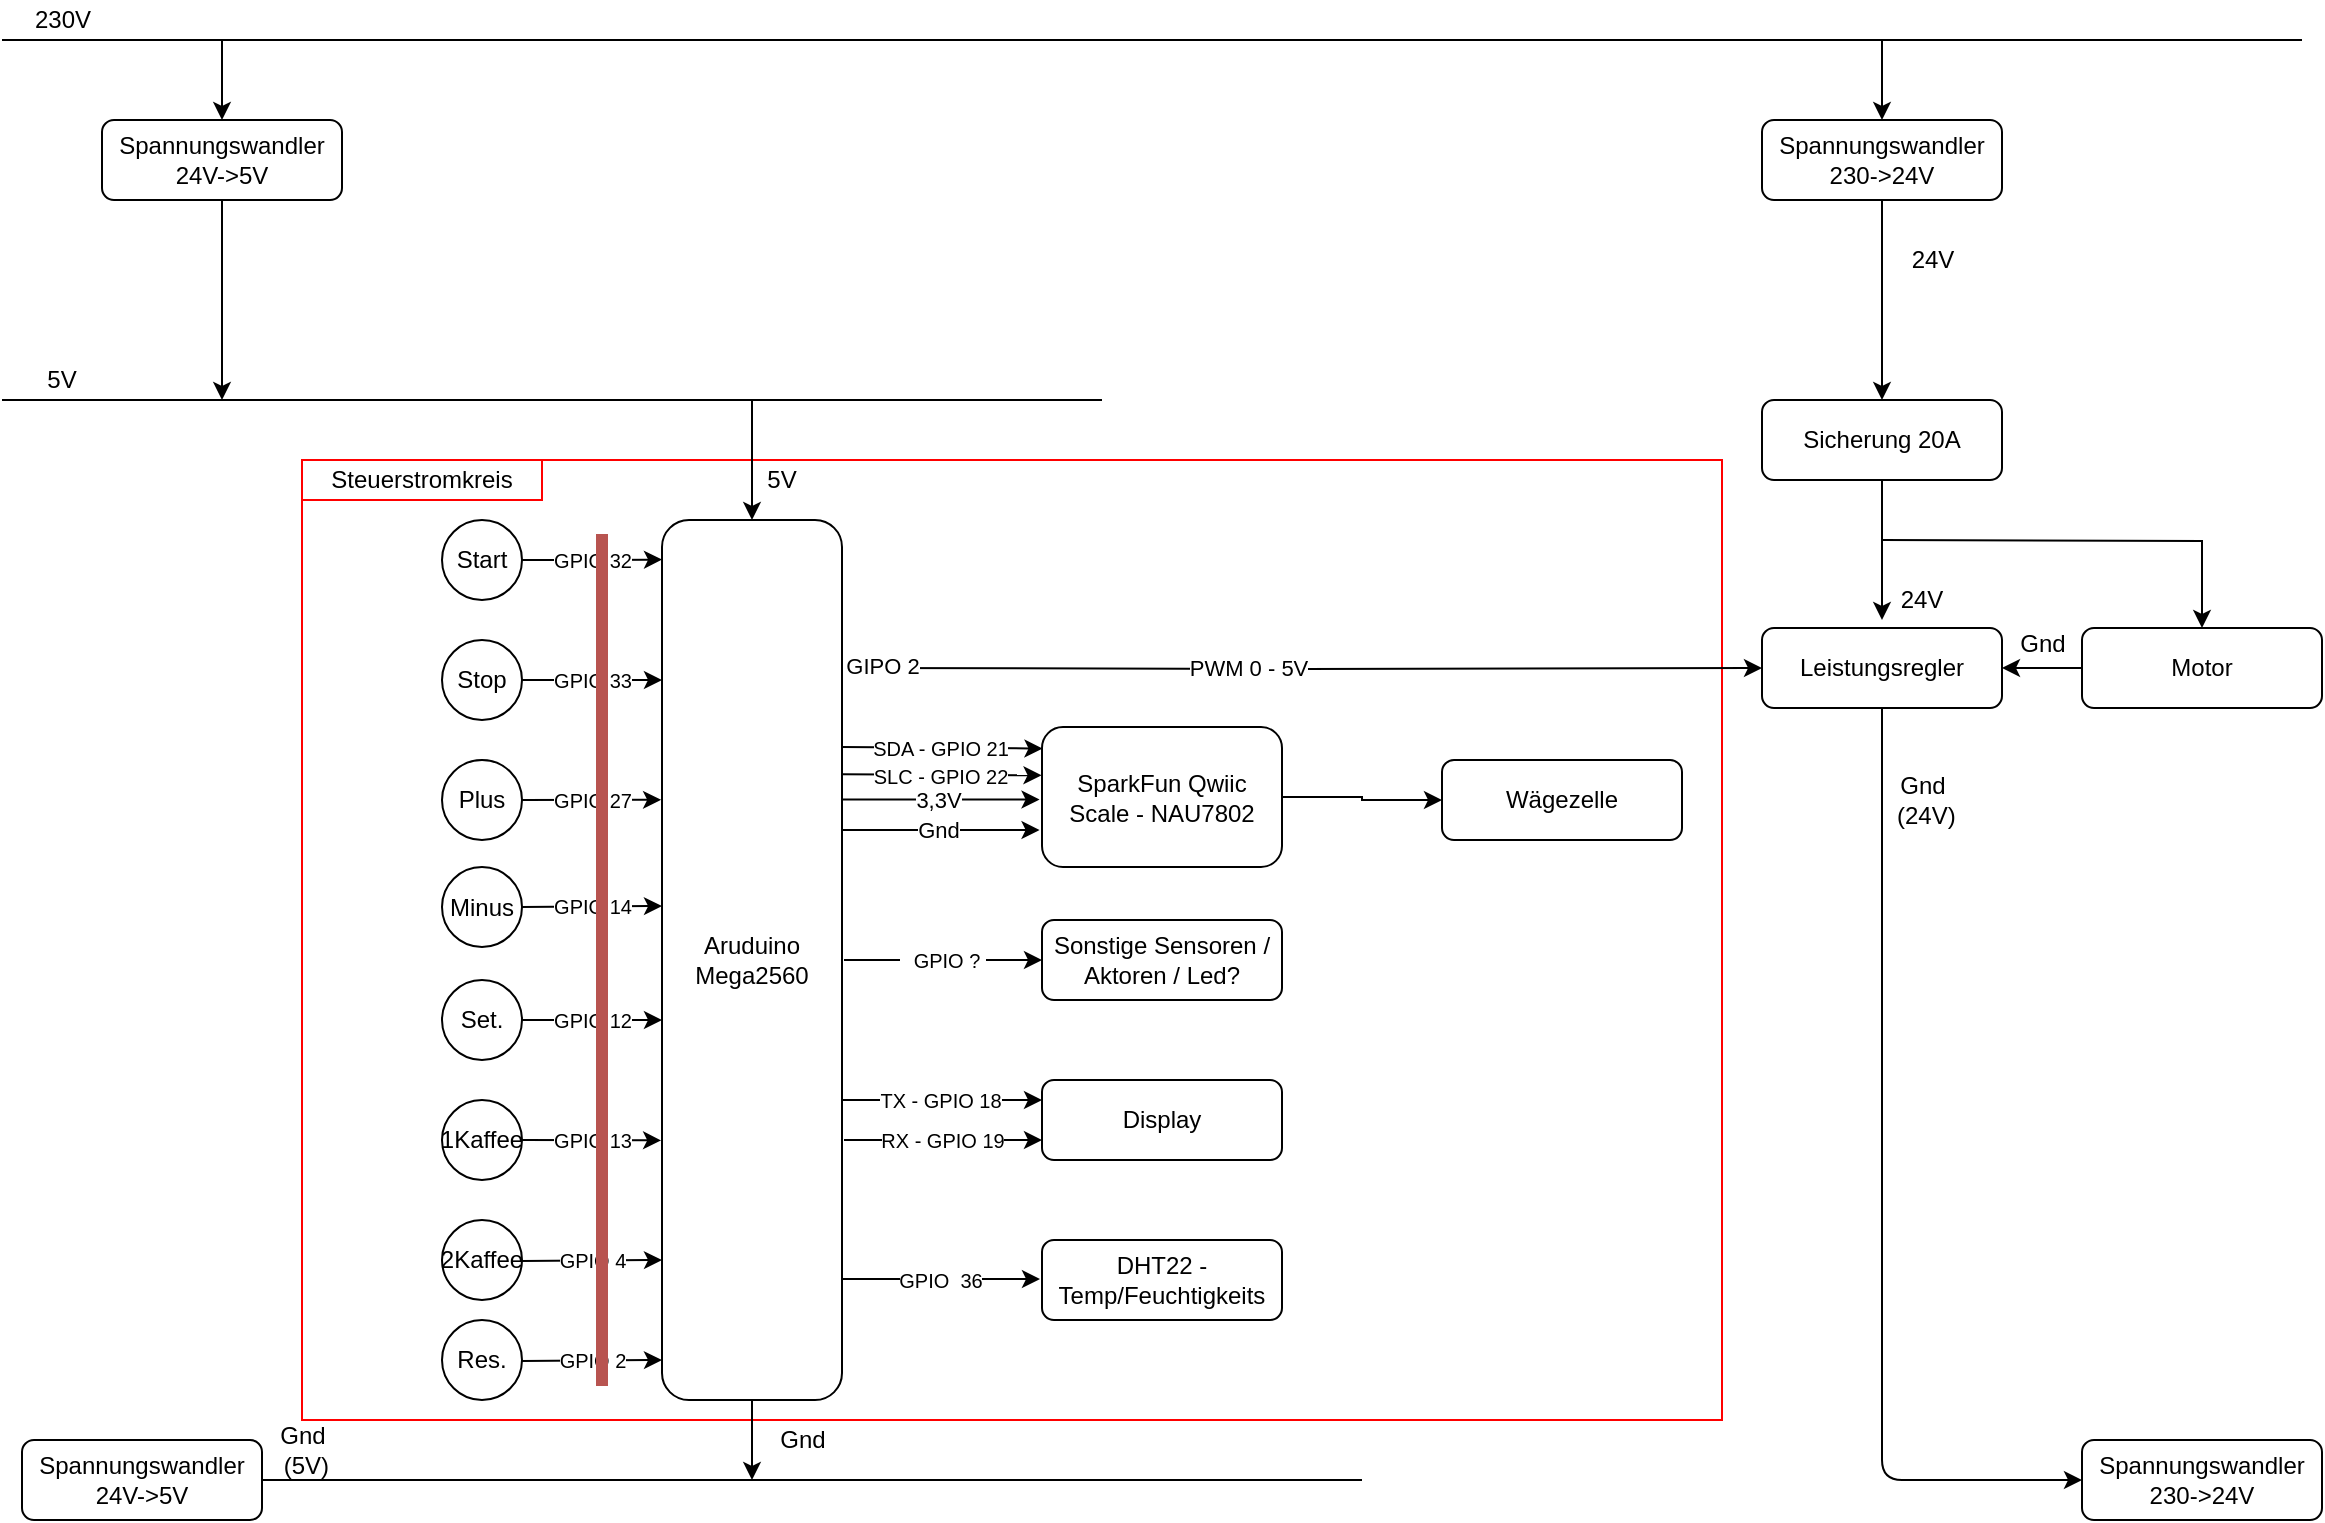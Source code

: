 <mxfile version="14.4.3" type="device"><diagram id="hQ7Wndly27tM4b3gdAib" name="Page-1"><mxGraphModel dx="1837" dy="1050" grid="1" gridSize="10" guides="1" tooltips="1" connect="1" arrows="1" fold="1" page="1" pageScale="1" pageWidth="1169" pageHeight="827" math="0" shadow="0"><root><mxCell id="0"/><mxCell id="1" parent="0"/><mxCell id="2xJvPCaY_P-yCxz1mH0P-8" value="" style="rounded=0;whiteSpace=wrap;html=1;fillColor=none;strokeColor=#FF0000;" parent="1" vertex="1"><mxGeometry x="150" y="250" width="710" height="480" as="geometry"/></mxCell><mxCell id="Ame9IK2Hb5eWxE54qweY-11" value="&lt;font style=&quot;font-size: 10px&quot;&gt;&lt;span class=&quot;rnthl rntclgreen&quot;&gt;GPIO 32&lt;br&gt;&lt;/span&gt;&lt;/font&gt;" style="edgeStyle=orthogonalEdgeStyle;rounded=0;orthogonalLoop=1;jettySize=auto;html=1;entryX=0;entryY=0.045;entryDx=0;entryDy=0;entryPerimeter=0;" parent="1" source="Ame9IK2Hb5eWxE54qweY-2" target="Ame9IK2Hb5eWxE54qweY-10" edge="1"><mxGeometry relative="1" as="geometry"/></mxCell><mxCell id="Ame9IK2Hb5eWxE54qweY-2" value="Start" style="ellipse;whiteSpace=wrap;html=1;aspect=fixed;" parent="1" vertex="1"><mxGeometry x="220" y="280" width="40" height="40" as="geometry"/></mxCell><mxCell id="Ame9IK2Hb5eWxE54qweY-3" value="Stop" style="ellipse;whiteSpace=wrap;html=1;aspect=fixed;" parent="1" vertex="1"><mxGeometry x="220" y="340" width="40" height="40" as="geometry"/></mxCell><mxCell id="Ame9IK2Hb5eWxE54qweY-4" value="Plus" style="ellipse;whiteSpace=wrap;html=1;aspect=fixed;" parent="1" vertex="1"><mxGeometry x="220" y="400" width="40" height="40" as="geometry"/></mxCell><mxCell id="Ame9IK2Hb5eWxE54qweY-5" value="Minus" style="ellipse;whiteSpace=wrap;html=1;aspect=fixed;" parent="1" vertex="1"><mxGeometry x="220" y="453.5" width="40" height="40" as="geometry"/></mxCell><mxCell id="Ame9IK2Hb5eWxE54qweY-6" value="1Kaffee" style="ellipse;whiteSpace=wrap;html=1;aspect=fixed;direction=south;" parent="1" vertex="1"><mxGeometry x="220" y="570" width="40" height="40" as="geometry"/></mxCell><mxCell id="Ame9IK2Hb5eWxE54qweY-7" value="Set." style="ellipse;whiteSpace=wrap;html=1;aspect=fixed;direction=south;" parent="1" vertex="1"><mxGeometry x="220" y="510" width="40" height="40" as="geometry"/></mxCell><mxCell id="Ame9IK2Hb5eWxE54qweY-10" value="Aruduino Mega2560" style="rounded=1;whiteSpace=wrap;html=1;" parent="1" vertex="1"><mxGeometry x="330" y="280" width="90" height="440" as="geometry"/></mxCell><mxCell id="Ame9IK2Hb5eWxE54qweY-12" value="&lt;font style=&quot;font-size: 10px&quot;&gt;&lt;span class=&quot;rnthl rntclgreen&quot;&gt;GPIO 33&lt;br&gt;&lt;/span&gt;&lt;/font&gt;" style="endArrow=classic;html=1;exitX=1;exitY=0.5;exitDx=0;exitDy=0;" parent="1" source="Ame9IK2Hb5eWxE54qweY-3" edge="1"><mxGeometry width="50" height="50" relative="1" as="geometry"><mxPoint x="310" y="420" as="sourcePoint"/><mxPoint x="330" y="360" as="targetPoint"/></mxGeometry></mxCell><mxCell id="Ame9IK2Hb5eWxE54qweY-14" value="&lt;font style=&quot;font-size: 10px&quot;&gt;&lt;span class=&quot;rnthl rntclgreen&quot;&gt;GPIO 27&lt;br&gt;&lt;/span&gt;&lt;/font&gt;" style="endArrow=classic;html=1;exitX=1;exitY=0.5;exitDx=0;exitDy=0;entryX=-0.005;entryY=0.318;entryDx=0;entryDy=0;entryPerimeter=0;" parent="1" source="Ame9IK2Hb5eWxE54qweY-4" target="Ame9IK2Hb5eWxE54qweY-10" edge="1"><mxGeometry width="50" height="50" relative="1" as="geometry"><mxPoint x="260" y="360" as="sourcePoint"/><mxPoint x="340" y="419" as="targetPoint"/></mxGeometry></mxCell><mxCell id="Ame9IK2Hb5eWxE54qweY-15" value="&lt;font style=&quot;font-size: 10px&quot;&gt;&lt;span class=&quot;rnthl rntclgreen&quot;&gt;GPIO 14&lt;br&gt;&lt;/span&gt;&lt;/font&gt;" style="endArrow=classic;html=1;exitX=1;exitY=0.5;exitDx=0;exitDy=0;" parent="1" source="Ame9IK2Hb5eWxE54qweY-5" edge="1"><mxGeometry width="50" height="50" relative="1" as="geometry"><mxPoint x="260" y="420" as="sourcePoint"/><mxPoint x="330" y="473" as="targetPoint"/></mxGeometry></mxCell><mxCell id="Ame9IK2Hb5eWxE54qweY-16" value="&lt;font style=&quot;font-size: 10px&quot;&gt;&lt;span class=&quot;rnthl rntclgreen&quot;&gt;GPIO 12&lt;br&gt;&lt;/span&gt;&lt;/font&gt;" style="endArrow=classic;html=1;exitX=0.5;exitY=0;exitDx=0;exitDy=0;" parent="1" source="Ame9IK2Hb5eWxE54qweY-7" edge="1"><mxGeometry width="50" height="50" relative="1" as="geometry"><mxPoint x="260" y="473.5" as="sourcePoint"/><mxPoint x="330" y="530" as="targetPoint"/></mxGeometry></mxCell><mxCell id="Ame9IK2Hb5eWxE54qweY-17" value="&lt;font style=&quot;font-size: 10px&quot;&gt;GPIO 13&lt;br&gt;&lt;/font&gt;" style="endArrow=classic;html=1;exitX=0.5;exitY=0;exitDx=0;exitDy=0;entryX=-0.005;entryY=0.705;entryDx=0;entryDy=0;entryPerimeter=0;" parent="1" source="Ame9IK2Hb5eWxE54qweY-6" target="Ame9IK2Hb5eWxE54qweY-10" edge="1"><mxGeometry width="50" height="50" relative="1" as="geometry"><mxPoint x="260" y="530" as="sourcePoint"/><mxPoint x="340" y="589" as="targetPoint"/></mxGeometry></mxCell><mxCell id="Ame9IK2Hb5eWxE54qweY-33" value="" style="edgeStyle=orthogonalEdgeStyle;rounded=0;orthogonalLoop=1;jettySize=auto;html=1;entryX=0;entryY=0.5;entryDx=0;entryDy=0;" parent="1" target="Ame9IK2Hb5eWxE54qweY-32" edge="1"><mxGeometry relative="1" as="geometry"><mxPoint x="422" y="354" as="sourcePoint"/><Array as="points"/></mxGeometry></mxCell><mxCell id="JVyvbdn1gyu4MgBbBytC-4" value="PWM 0 - 5V" style="edgeLabel;html=1;align=center;verticalAlign=middle;resizable=0;points=[];" parent="Ame9IK2Hb5eWxE54qweY-33" vertex="1" connectable="0"><mxGeometry x="-0.125" y="1" relative="1" as="geometry"><mxPoint as="offset"/></mxGeometry></mxCell><mxCell id="O63r6q2yN-uTtLAKo8EM-1" value="GIPO 2" style="edgeLabel;html=1;align=center;verticalAlign=middle;resizable=0;points=[];" vertex="1" connectable="0" parent="Ame9IK2Hb5eWxE54qweY-33"><mxGeometry x="-0.924" y="1" relative="1" as="geometry"><mxPoint as="offset"/></mxGeometry></mxCell><mxCell id="Ame9IK2Hb5eWxE54qweY-35" value="" style="edgeStyle=orthogonalEdgeStyle;rounded=0;orthogonalLoop=1;jettySize=auto;html=1;" parent="1" source="Ame9IK2Hb5eWxE54qweY-20" target="Ame9IK2Hb5eWxE54qweY-23" edge="1"><mxGeometry relative="1" as="geometry"/></mxCell><mxCell id="Ame9IK2Hb5eWxE54qweY-20" value="SparkFun Qwiic Scale - NAU7802" style="rounded=1;whiteSpace=wrap;html=1;" parent="1" vertex="1"><mxGeometry x="520" y="383.5" width="120" height="70" as="geometry"/></mxCell><mxCell id="Ame9IK2Hb5eWxE54qweY-22" value="Motor" style="rounded=1;whiteSpace=wrap;html=1;" parent="1" vertex="1"><mxGeometry x="1040" y="334" width="120" height="40" as="geometry"/></mxCell><mxCell id="Ame9IK2Hb5eWxE54qweY-23" value="Wägezelle" style="rounded=1;whiteSpace=wrap;html=1;" parent="1" vertex="1"><mxGeometry x="720" y="400" width="120" height="40" as="geometry"/></mxCell><mxCell id="Ame9IK2Hb5eWxE54qweY-24" value="Sonstige Sensoren / Aktoren / Led?" style="rounded=1;whiteSpace=wrap;html=1;" parent="1" vertex="1"><mxGeometry x="520" y="480" width="120" height="40" as="geometry"/></mxCell><mxCell id="Ame9IK2Hb5eWxE54qweY-25" value="" style="endArrow=classic;html=1;exitX=0.997;exitY=0.258;exitDx=0;exitDy=0;exitPerimeter=0;entryX=0.002;entryY=0.154;entryDx=0;entryDy=0;entryPerimeter=0;" parent="1" source="Ame9IK2Hb5eWxE54qweY-10" target="Ame9IK2Hb5eWxE54qweY-20" edge="1"><mxGeometry width="50" height="50" relative="1" as="geometry"><mxPoint x="460" y="440" as="sourcePoint"/><mxPoint x="510" y="390" as="targetPoint"/></mxGeometry></mxCell><mxCell id="Ame9IK2Hb5eWxE54qweY-26" value="&lt;font style=&quot;font-size: 10px&quot;&gt;SDA - &lt;span class=&quot;rnthl rntclblue&quot;&gt;GPIO 21&lt;/span&gt;&lt;/font&gt;" style="edgeLabel;html=1;align=center;verticalAlign=middle;resizable=0;points=[];" parent="Ame9IK2Hb5eWxE54qweY-25" vertex="1" connectable="0"><mxGeometry x="-0.177" relative="1" as="geometry"><mxPoint x="7.12" as="offset"/></mxGeometry></mxCell><mxCell id="Ame9IK2Hb5eWxE54qweY-32" value="Leistungsregler" style="rounded=1;whiteSpace=wrap;html=1;" parent="1" vertex="1"><mxGeometry x="880" y="334" width="120" height="40" as="geometry"/></mxCell><mxCell id="Ame9IK2Hb5eWxE54qweY-36" value="" style="endArrow=classic;html=1;entryX=0;entryY=0.5;entryDx=0;entryDy=0;" parent="1" target="Ame9IK2Hb5eWxE54qweY-24" edge="1"><mxGeometry width="50" height="50" relative="1" as="geometry"><mxPoint x="421" y="500" as="sourcePoint"/><mxPoint x="520" y="430" as="targetPoint"/></mxGeometry></mxCell><mxCell id="Ame9IK2Hb5eWxE54qweY-37" value="&lt;table class=&quot;wp-block-table&quot; style=&quot;font-size: 10px&quot;&gt;&lt;tbody&gt;&lt;tr&gt;&lt;td&gt;&lt;font style=&quot;font-size: 10px&quot;&gt;&lt;strong&gt;&lt;/strong&gt;&lt;br&gt;&lt;/font&gt;&lt;/td&gt;&lt;td&gt;&lt;font style=&quot;font-size: 10px&quot;&gt;&lt;span class=&quot;rnthl rntclgreen&quot;&gt;GPIO ?&lt;br&gt;&lt;/span&gt;&lt;/font&gt;&lt;/td&gt;&lt;/tr&gt;&lt;/tbody&gt;&lt;/table&gt;" style="edgeLabel;html=1;align=center;verticalAlign=middle;resizable=0;points=[];" parent="Ame9IK2Hb5eWxE54qweY-36" vertex="1" connectable="0"><mxGeometry x="-0.177" relative="1" as="geometry"><mxPoint x="8.09" as="offset"/></mxGeometry></mxCell><mxCell id="Ame9IK2Hb5eWxE54qweY-38" value="Display" style="rounded=1;whiteSpace=wrap;html=1;" parent="1" vertex="1"><mxGeometry x="520" y="560" width="120" height="40" as="geometry"/></mxCell><mxCell id="Ame9IK2Hb5eWxE54qweY-39" value="" style="endArrow=classic;html=1;entryX=0;entryY=0.25;entryDx=0;entryDy=0;exitX=0.998;exitY=0.659;exitDx=0;exitDy=0;exitPerimeter=0;" parent="1" source="Ame9IK2Hb5eWxE54qweY-10" target="Ame9IK2Hb5eWxE54qweY-38" edge="1"><mxGeometry width="50" height="50" relative="1" as="geometry"><mxPoint x="423" y="570" as="sourcePoint"/><mxPoint x="520" y="500" as="targetPoint"/></mxGeometry></mxCell><mxCell id="Ame9IK2Hb5eWxE54qweY-40" value="TX - GPIO 18" style="edgeLabel;html=1;align=center;verticalAlign=middle;resizable=0;points=[];fontSize=10;" parent="Ame9IK2Hb5eWxE54qweY-39" vertex="1" connectable="0"><mxGeometry x="-0.177" relative="1" as="geometry"><mxPoint x="8.09" as="offset"/></mxGeometry></mxCell><mxCell id="Ame9IK2Hb5eWxE54qweY-41" value="" style="endArrow=classic;html=1;entryX=0;entryY=0.75;entryDx=0;entryDy=0;" parent="1" target="Ame9IK2Hb5eWxE54qweY-38" edge="1"><mxGeometry width="50" height="50" relative="1" as="geometry"><mxPoint x="421" y="590" as="sourcePoint"/><mxPoint x="520" y="570" as="targetPoint"/></mxGeometry></mxCell><mxCell id="Ame9IK2Hb5eWxE54qweY-42" value="RX - GPIO 19" style="edgeLabel;html=1;align=center;verticalAlign=middle;resizable=0;points=[];fontSize=10;" parent="Ame9IK2Hb5eWxE54qweY-41" vertex="1" connectable="0"><mxGeometry x="-0.177" relative="1" as="geometry"><mxPoint x="8.09" as="offset"/></mxGeometry></mxCell><mxCell id="V5ek-niQuR1ns8x7mrGZ-1" value="2Kaffee" style="ellipse;whiteSpace=wrap;html=1;aspect=fixed;direction=south;" parent="1" vertex="1"><mxGeometry x="220" y="630" width="40" height="40" as="geometry"/></mxCell><mxCell id="V5ek-niQuR1ns8x7mrGZ-3" value="&lt;font style=&quot;font-size: 10px&quot;&gt;GPIO 4&lt;br&gt;&lt;/font&gt;" style="endArrow=classic;html=1;exitX=0.5;exitY=0;exitDx=0;exitDy=0;" parent="1" edge="1"><mxGeometry width="50" height="50" relative="1" as="geometry"><mxPoint x="260" y="650.5" as="sourcePoint"/><mxPoint x="330" y="650" as="targetPoint"/></mxGeometry></mxCell><mxCell id="V5ek-niQuR1ns8x7mrGZ-4" value="Res." style="ellipse;whiteSpace=wrap;html=1;aspect=fixed;direction=south;" parent="1" vertex="1"><mxGeometry x="220" y="680" width="40" height="40" as="geometry"/></mxCell><mxCell id="V5ek-niQuR1ns8x7mrGZ-5" value="&lt;font style=&quot;font-size: 10px&quot;&gt;GPIO 2&lt;br&gt;&lt;/font&gt;" style="endArrow=classic;html=1;exitX=0.5;exitY=0;exitDx=0;exitDy=0;" parent="1" edge="1"><mxGeometry width="50" height="50" relative="1" as="geometry"><mxPoint x="260" y="700.5" as="sourcePoint"/><mxPoint x="330" y="700" as="targetPoint"/></mxGeometry></mxCell><mxCell id="mr_PBjLvhZFuTjjgwU6M-1" value="DHT22 - Temp/Feuchtigkeits" style="rounded=1;whiteSpace=wrap;html=1;" parent="1" vertex="1"><mxGeometry x="520" y="640" width="120" height="40" as="geometry"/></mxCell><mxCell id="mr_PBjLvhZFuTjjgwU6M-2" value="" style="endArrow=classic;html=1;entryX=0;entryY=0.75;entryDx=0;entryDy=0;" parent="1" edge="1"><mxGeometry width="50" height="50" relative="1" as="geometry"><mxPoint x="420" y="659.5" as="sourcePoint"/><mxPoint x="519" y="659.5" as="targetPoint"/></mxGeometry></mxCell><mxCell id="mr_PBjLvhZFuTjjgwU6M-3" value="GPIO&amp;nbsp; 36" style="edgeLabel;html=1;align=center;verticalAlign=middle;resizable=0;points=[];fontSize=10;" parent="mr_PBjLvhZFuTjjgwU6M-2" vertex="1" connectable="0"><mxGeometry x="-0.177" relative="1" as="geometry"><mxPoint x="8.09" as="offset"/></mxGeometry></mxCell><mxCell id="2xJvPCaY_P-yCxz1mH0P-6" value="" style="endArrow=classic;html=1;entryX=-0.002;entryY=0.345;entryDx=0;entryDy=0;exitX=1.003;exitY=0.289;exitDx=0;exitDy=0;exitPerimeter=0;entryPerimeter=0;" parent="1" source="Ame9IK2Hb5eWxE54qweY-10" target="Ame9IK2Hb5eWxE54qweY-20" edge="1"><mxGeometry width="50" height="50" relative="1" as="geometry"><mxPoint x="421" y="436" as="sourcePoint"/><mxPoint x="520" y="410" as="targetPoint"/></mxGeometry></mxCell><mxCell id="2xJvPCaY_P-yCxz1mH0P-7" value="&lt;font style=&quot;font-size: 10px&quot;&gt;SLC - &lt;span class=&quot;rnthl rntclblue&quot;&gt;GPIO 22&lt;/span&gt;&lt;/font&gt;" style="edgeLabel;html=1;align=center;verticalAlign=middle;resizable=0;points=[];" parent="2xJvPCaY_P-yCxz1mH0P-6" vertex="1" connectable="0"><mxGeometry x="-0.177" relative="1" as="geometry"><mxPoint x="7.12" as="offset"/></mxGeometry></mxCell><mxCell id="2xJvPCaY_P-yCxz1mH0P-9" value="&lt;div&gt;Steuerstromkreis&lt;/div&gt;" style="text;html=1;align=center;verticalAlign=middle;whiteSpace=wrap;rounded=0;fillColor=#FFFFFF;strokeColor=#FF0000;" parent="1" vertex="1"><mxGeometry x="150" y="250" width="120" height="20" as="geometry"/></mxCell><mxCell id="2xJvPCaY_P-yCxz1mH0P-10" value="&lt;div&gt;Spannungswandler 230-&amp;gt;24V&lt;/div&gt;" style="rounded=1;whiteSpace=wrap;html=1;" parent="1" vertex="1"><mxGeometry x="880" y="80" width="120" height="40" as="geometry"/></mxCell><mxCell id="2xJvPCaY_P-yCxz1mH0P-11" value="&lt;div&gt;Spannungswandler 24V-&amp;gt;5V&lt;br&gt;&lt;/div&gt;" style="rounded=1;whiteSpace=wrap;html=1;" parent="1" vertex="1"><mxGeometry x="50" y="80" width="120" height="40" as="geometry"/></mxCell><mxCell id="2xJvPCaY_P-yCxz1mH0P-12" value="" style="endArrow=classic;html=1;entryX=0.5;entryY=0;entryDx=0;entryDy=0;" parent="1" target="2xJvPCaY_P-yCxz1mH0P-10" edge="1"><mxGeometry width="50" height="50" relative="1" as="geometry"><mxPoint x="940" y="40" as="sourcePoint"/><mxPoint x="50" y="60" as="targetPoint"/></mxGeometry></mxCell><mxCell id="2xJvPCaY_P-yCxz1mH0P-13" value="&lt;div&gt;230V&lt;/div&gt;" style="text;html=1;align=center;verticalAlign=middle;resizable=0;points=[];autosize=1;" parent="1" vertex="1"><mxGeometry x="10" y="20" width="40" height="20" as="geometry"/></mxCell><mxCell id="2xJvPCaY_P-yCxz1mH0P-14" value="" style="endArrow=none;html=1;" parent="1" edge="1"><mxGeometry width="50" height="50" relative="1" as="geometry"><mxPoint y="40" as="sourcePoint"/><mxPoint x="1150" y="40" as="targetPoint"/></mxGeometry></mxCell><mxCell id="2xJvPCaY_P-yCxz1mH0P-15" value="" style="endArrow=classic;html=1;exitX=0.5;exitY=1;exitDx=0;exitDy=0;entryX=0.5;entryY=0;entryDx=0;entryDy=0;" parent="1" source="2xJvPCaY_P-yCxz1mH0P-10" target="25ArzrhsO9CAqMvDC_8y-3" edge="1"><mxGeometry width="50" height="50" relative="1" as="geometry"><mxPoint x="230" y="110" as="sourcePoint"/><mxPoint x="940" y="160" as="targetPoint"/></mxGeometry></mxCell><mxCell id="2xJvPCaY_P-yCxz1mH0P-18" value="" style="endArrow=classic;html=1;exitX=0.5;exitY=1;exitDx=0;exitDy=0;" parent="1" source="2xJvPCaY_P-yCxz1mH0P-11" edge="1"><mxGeometry width="50" height="50" relative="1" as="geometry"><mxPoint x="160" y="270" as="sourcePoint"/><mxPoint x="110" y="220" as="targetPoint"/></mxGeometry></mxCell><mxCell id="2xJvPCaY_P-yCxz1mH0P-19" value="" style="endArrow=classic;html=1;entryX=0.5;entryY=0;entryDx=0;entryDy=0;" parent="1" target="2xJvPCaY_P-yCxz1mH0P-11" edge="1"><mxGeometry width="50" height="50" relative="1" as="geometry"><mxPoint x="110" y="40" as="sourcePoint"/><mxPoint x="160" y="290" as="targetPoint"/></mxGeometry></mxCell><mxCell id="2xJvPCaY_P-yCxz1mH0P-20" value="" style="endArrow=none;html=1;" parent="1" edge="1"><mxGeometry width="50" height="50" relative="1" as="geometry"><mxPoint y="220" as="sourcePoint"/><mxPoint x="550" y="220" as="targetPoint"/></mxGeometry></mxCell><mxCell id="2xJvPCaY_P-yCxz1mH0P-21" value="5V" style="text;html=1;strokeColor=none;fillColor=none;align=center;verticalAlign=middle;whiteSpace=wrap;rounded=0;" parent="1" vertex="1"><mxGeometry x="10" y="200" width="40" height="20" as="geometry"/></mxCell><mxCell id="2xJvPCaY_P-yCxz1mH0P-22" value="" style="endArrow=classic;html=1;entryX=0.5;entryY=0;entryDx=0;entryDy=0;" parent="1" target="Ame9IK2Hb5eWxE54qweY-10" edge="1"><mxGeometry width="50" height="50" relative="1" as="geometry"><mxPoint x="375" y="220" as="sourcePoint"/><mxPoint x="370" y="190" as="targetPoint"/></mxGeometry></mxCell><mxCell id="2xJvPCaY_P-yCxz1mH0P-24" value="5V" style="text;html=1;strokeColor=none;fillColor=none;align=center;verticalAlign=middle;whiteSpace=wrap;rounded=0;" parent="1" vertex="1"><mxGeometry x="370" y="250" width="40" height="20" as="geometry"/></mxCell><mxCell id="2xJvPCaY_P-yCxz1mH0P-27" value="24V" style="text;html=1;strokeColor=none;fillColor=none;align=center;verticalAlign=middle;whiteSpace=wrap;rounded=0;" parent="1" vertex="1"><mxGeometry x="940" y="310" width="40" height="20" as="geometry"/></mxCell><mxCell id="2xJvPCaY_P-yCxz1mH0P-31" value="&lt;div&gt;Gnd&lt;/div&gt;&amp;nbsp;(5V)" style="text;html=1;align=center;verticalAlign=middle;resizable=0;points=[];autosize=1;" parent="1" vertex="1"><mxGeometry x="130" y="730" width="40" height="30" as="geometry"/></mxCell><mxCell id="2xJvPCaY_P-yCxz1mH0P-32" value="" style="endArrow=classic;html=1;exitX=0.5;exitY=1;exitDx=0;exitDy=0;" parent="1" source="Ame9IK2Hb5eWxE54qweY-10" edge="1"><mxGeometry width="50" height="50" relative="1" as="geometry"><mxPoint x="370" y="720" as="sourcePoint"/><mxPoint x="375" y="760" as="targetPoint"/></mxGeometry></mxCell><mxCell id="2xJvPCaY_P-yCxz1mH0P-35" value="" style="endArrow=classic;html=1;exitX=0.5;exitY=1;exitDx=0;exitDy=0;entryX=0;entryY=0.5;entryDx=0;entryDy=0;" parent="1" source="Ame9IK2Hb5eWxE54qweY-32" target="25ArzrhsO9CAqMvDC_8y-10" edge="1"><mxGeometry width="50" height="50" relative="1" as="geometry"><mxPoint x="950" y="420" as="sourcePoint"/><mxPoint x="940" y="770" as="targetPoint"/><Array as="points"><mxPoint x="940" y="760"/></Array></mxGeometry></mxCell><mxCell id="2xJvPCaY_P-yCxz1mH0P-36" value="&lt;div&gt;Gnd&lt;/div&gt;" style="text;html=1;align=center;verticalAlign=middle;resizable=0;points=[];autosize=1;" parent="1" vertex="1"><mxGeometry x="380" y="730" width="40" height="20" as="geometry"/></mxCell><mxCell id="2xJvPCaY_P-yCxz1mH0P-38" value="&lt;div&gt;Gnd&lt;/div&gt;&amp;nbsp;(24V)" style="text;html=1;align=center;verticalAlign=middle;resizable=0;points=[];autosize=1;" parent="1" vertex="1"><mxGeometry x="935" y="405" width="50" height="30" as="geometry"/></mxCell><mxCell id="25ArzrhsO9CAqMvDC_8y-4" value="" style="edgeStyle=orthogonalEdgeStyle;rounded=0;orthogonalLoop=1;jettySize=auto;html=1;" parent="1" target="Ame9IK2Hb5eWxE54qweY-22" edge="1"><mxGeometry relative="1" as="geometry"><mxPoint x="940" y="290" as="sourcePoint"/></mxGeometry></mxCell><mxCell id="25ArzrhsO9CAqMvDC_8y-7" value="" style="edgeStyle=orthogonalEdgeStyle;rounded=0;orthogonalLoop=1;jettySize=auto;html=1;" parent="1" source="25ArzrhsO9CAqMvDC_8y-3" edge="1"><mxGeometry relative="1" as="geometry"><mxPoint x="940" y="330" as="targetPoint"/></mxGeometry></mxCell><mxCell id="25ArzrhsO9CAqMvDC_8y-3" value="Sicherung 20A" style="rounded=1;whiteSpace=wrap;html=1;" parent="1" vertex="1"><mxGeometry x="880" y="220" width="120" height="40" as="geometry"/></mxCell><mxCell id="25ArzrhsO9CAqMvDC_8y-5" value="" style="endArrow=classic;html=1;entryX=1;entryY=0.5;entryDx=0;entryDy=0;exitX=0;exitY=0.5;exitDx=0;exitDy=0;" parent="1" source="Ame9IK2Hb5eWxE54qweY-22" target="Ame9IK2Hb5eWxE54qweY-32" edge="1"><mxGeometry width="50" height="50" relative="1" as="geometry"><mxPoint x="1060" y="460" as="sourcePoint"/><mxPoint x="1110" y="410" as="targetPoint"/></mxGeometry></mxCell><mxCell id="25ArzrhsO9CAqMvDC_8y-6" value="&lt;div&gt;Gnd&lt;/div&gt;&lt;div&gt;&lt;br&gt;&lt;/div&gt;" style="text;html=1;align=center;verticalAlign=middle;resizable=0;points=[];autosize=1;" parent="1" vertex="1"><mxGeometry x="1000" y="334" width="40" height="30" as="geometry"/></mxCell><mxCell id="25ArzrhsO9CAqMvDC_8y-10" value="&lt;div&gt;Spannungswandler 230-&amp;gt;24V&lt;/div&gt;" style="rounded=1;whiteSpace=wrap;html=1;" parent="1" vertex="1"><mxGeometry x="1040" y="740" width="120" height="40" as="geometry"/></mxCell><mxCell id="25ArzrhsO9CAqMvDC_8y-11" value="" style="endArrow=none;html=1;exitX=1;exitY=0.5;exitDx=0;exitDy=0;" parent="1" source="25ArzrhsO9CAqMvDC_8y-16" edge="1"><mxGeometry width="50" height="50" relative="1" as="geometry"><mxPoint x="140" y="750" as="sourcePoint"/><mxPoint x="680" y="760" as="targetPoint"/></mxGeometry></mxCell><mxCell id="25ArzrhsO9CAqMvDC_8y-14" value="24V" style="text;html=1;align=center;verticalAlign=middle;resizable=0;points=[];autosize=1;" parent="1" vertex="1"><mxGeometry x="945" y="140" width="40" height="20" as="geometry"/></mxCell><mxCell id="25ArzrhsO9CAqMvDC_8y-16" value="&lt;div&gt;Spannungswandler 24V-&amp;gt;5V&lt;br&gt;&lt;/div&gt;" style="rounded=1;whiteSpace=wrap;html=1;" parent="1" vertex="1"><mxGeometry x="10" y="740" width="120" height="40" as="geometry"/></mxCell><mxCell id="O63r6q2yN-uTtLAKo8EM-2" value="" style="endArrow=none;html=1;fillColor=#f8cecc;strokeColor=#b85450;strokeWidth=6;" edge="1" parent="1"><mxGeometry width="50" height="50" relative="1" as="geometry"><mxPoint x="300" y="713" as="sourcePoint"/><mxPoint x="300" y="287" as="targetPoint"/></mxGeometry></mxCell><mxCell id="O63r6q2yN-uTtLAKo8EM-3" value="" style="endArrow=classic;html=1;entryX=0;entryY=0.5;entryDx=0;entryDy=0;exitX=0.382;exitY=0.351;exitDx=0;exitDy=0;exitPerimeter=0;" edge="1" parent="1"><mxGeometry width="50" height="50" relative="1" as="geometry"><mxPoint x="420" y="419.76" as="sourcePoint"/><mxPoint x="518.78" y="419.78" as="targetPoint"/></mxGeometry></mxCell><mxCell id="O63r6q2yN-uTtLAKo8EM-4" value="3,3V" style="edgeLabel;html=1;align=center;verticalAlign=middle;resizable=0;points=[];" vertex="1" connectable="0" parent="O63r6q2yN-uTtLAKo8EM-3"><mxGeometry x="-0.177" relative="1" as="geometry"><mxPoint x="7.12" as="offset"/></mxGeometry></mxCell><mxCell id="O63r6q2yN-uTtLAKo8EM-5" value="" style="endArrow=classic;html=1;entryX=0;entryY=0.5;entryDx=0;entryDy=0;exitX=0.382;exitY=0.351;exitDx=0;exitDy=0;exitPerimeter=0;" edge="1" parent="1"><mxGeometry width="50" height="50" relative="1" as="geometry"><mxPoint x="420" y="435" as="sourcePoint"/><mxPoint x="518.78" y="435.02" as="targetPoint"/></mxGeometry></mxCell><mxCell id="O63r6q2yN-uTtLAKo8EM-6" value="Gnd" style="edgeLabel;html=1;align=center;verticalAlign=middle;resizable=0;points=[];" vertex="1" connectable="0" parent="O63r6q2yN-uTtLAKo8EM-5"><mxGeometry x="-0.177" relative="1" as="geometry"><mxPoint x="7.12" as="offset"/></mxGeometry></mxCell></root></mxGraphModel></diagram></mxfile>